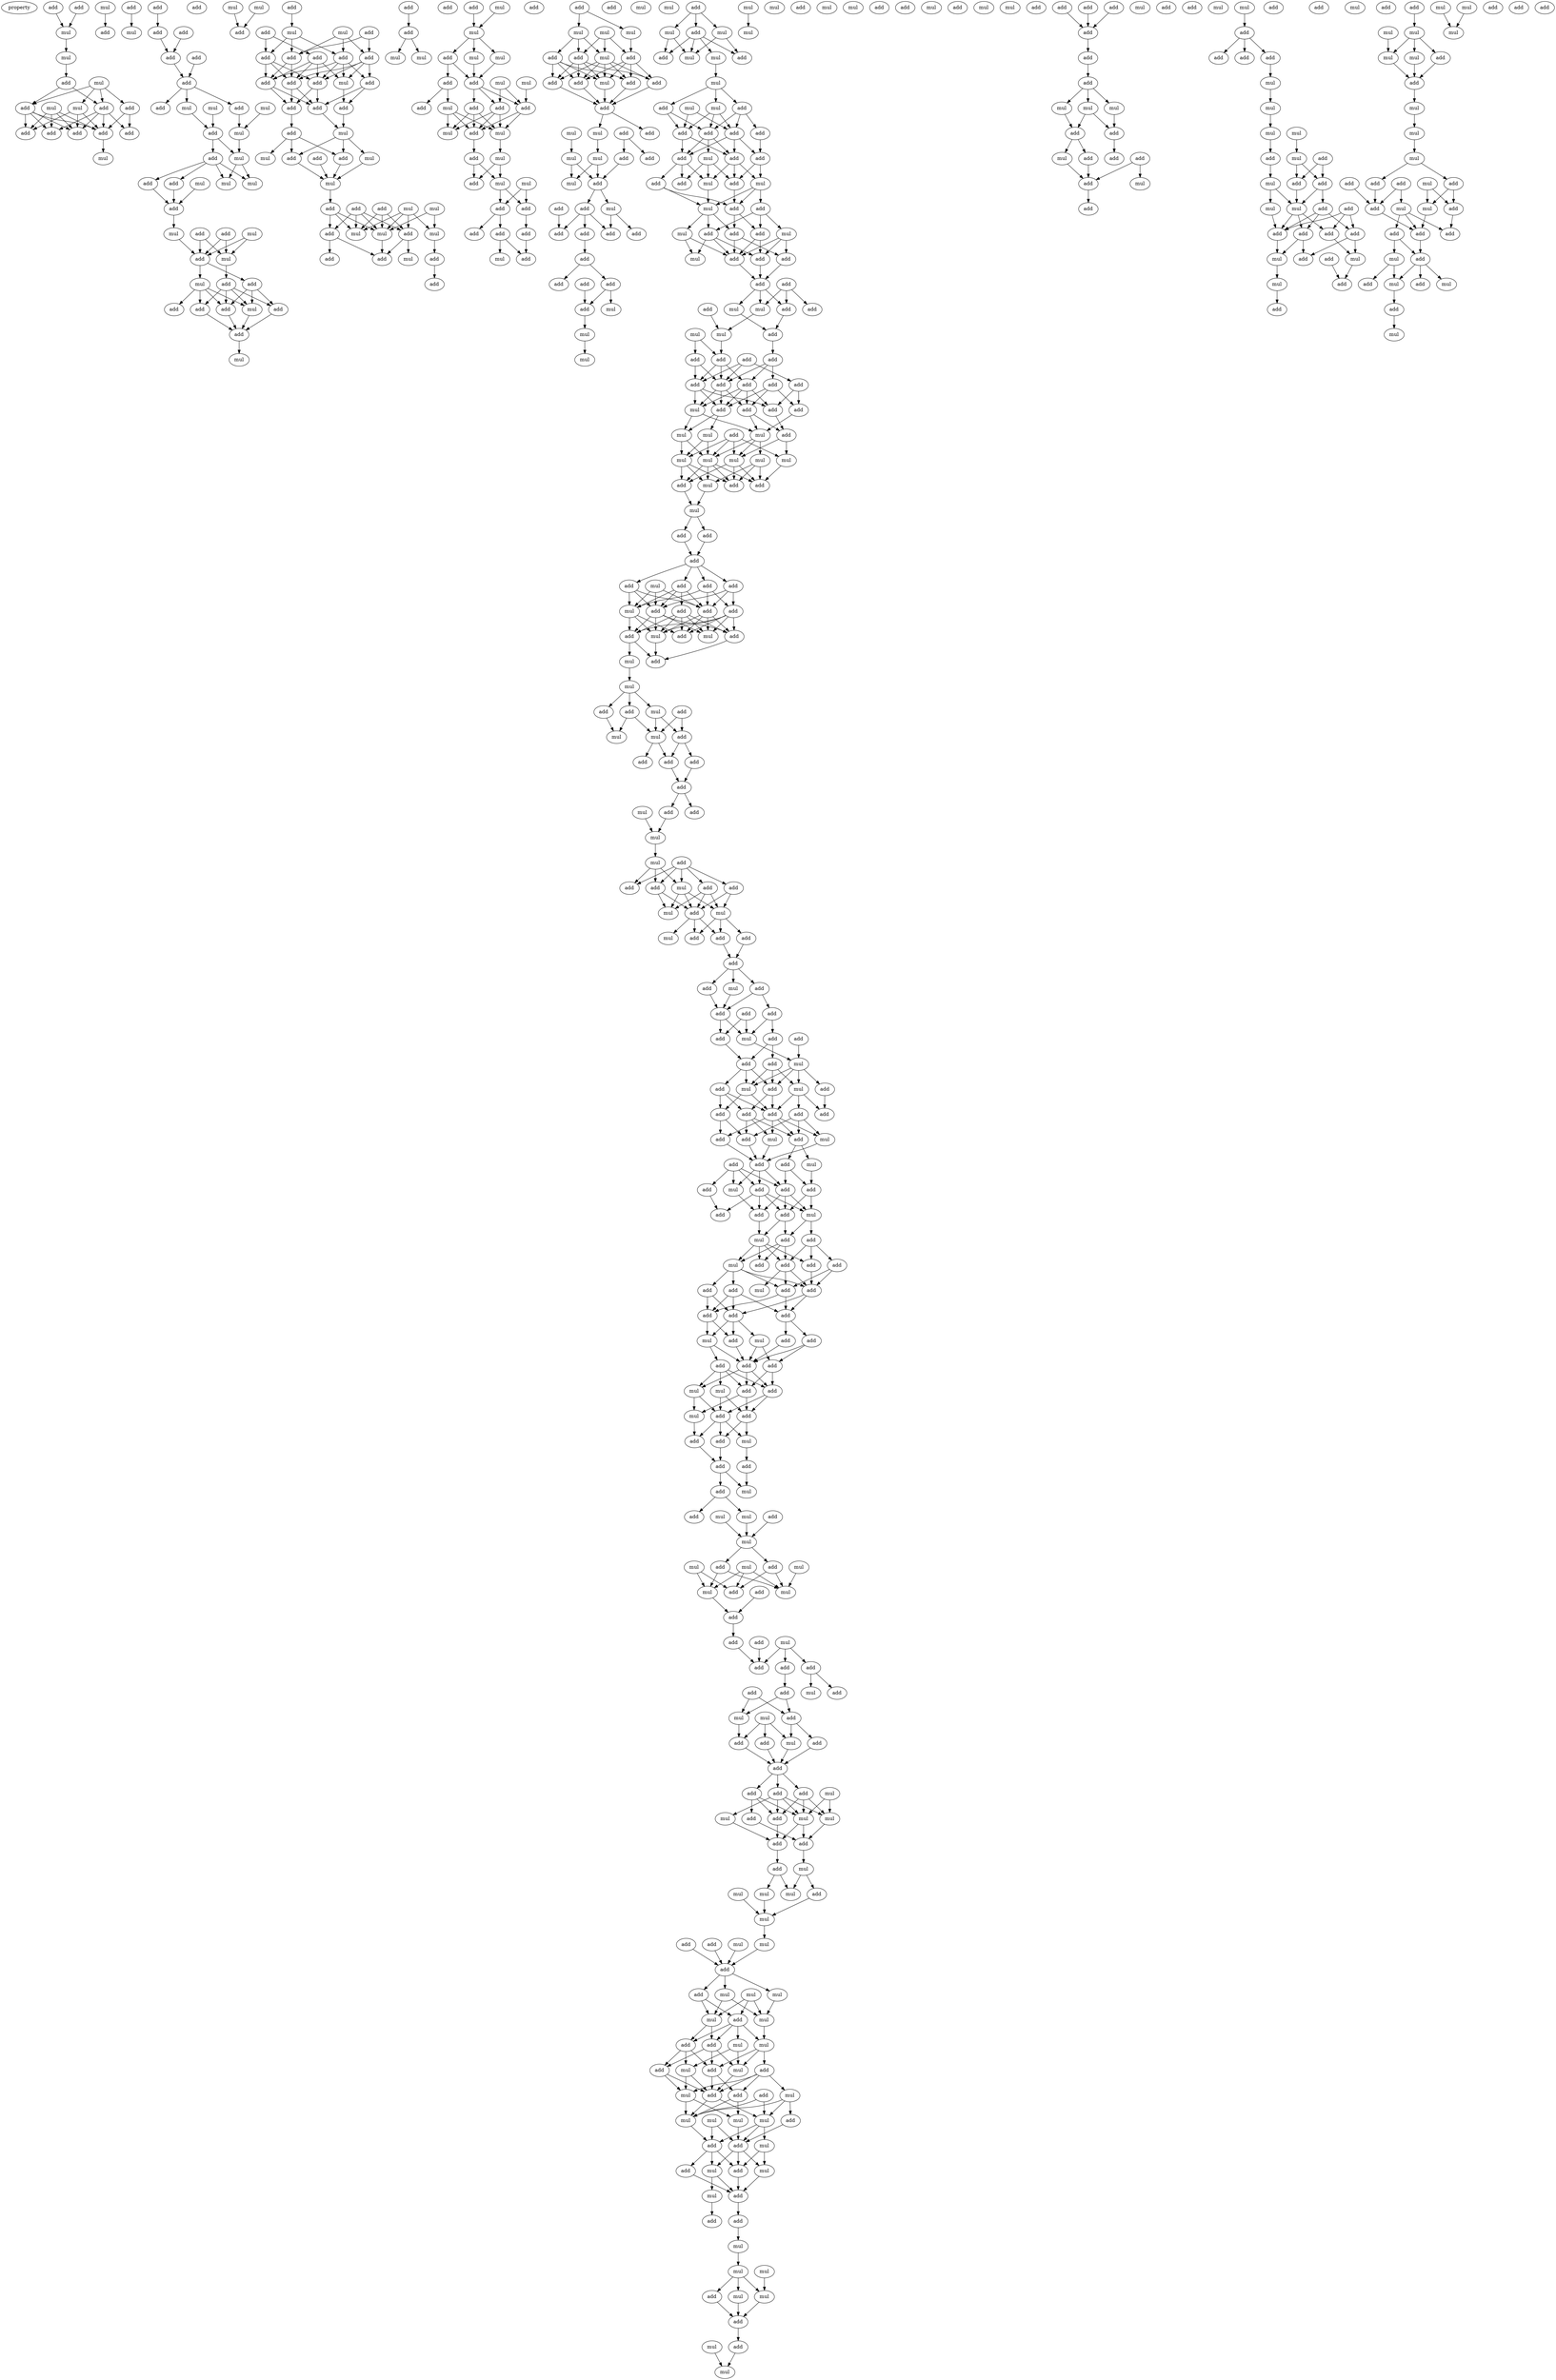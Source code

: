 digraph {
    node [fontcolor=black]
    property [mul=2,lf=1.2]
    0 [ label = add ];
    1 [ label = add ];
    2 [ label = mul ];
    3 [ label = mul ];
    4 [ label = add ];
    5 [ label = mul ];
    6 [ label = add ];
    7 [ label = add ];
    8 [ label = add ];
    9 [ label = mul ];
    10 [ label = mul ];
    11 [ label = add ];
    12 [ label = add ];
    13 [ label = add ];
    14 [ label = add ];
    15 [ label = add ];
    16 [ label = mul ];
    17 [ label = mul ];
    18 [ label = add ];
    19 [ label = add ];
    20 [ label = add ];
    21 [ label = add ];
    22 [ label = mul ];
    23 [ label = add ];
    24 [ label = add ];
    25 [ label = add ];
    26 [ label = add ];
    27 [ label = add ];
    28 [ label = mul ];
    29 [ label = mul ];
    30 [ label = mul ];
    31 [ label = add ];
    32 [ label = add ];
    33 [ label = add ];
    34 [ label = mul ];
    35 [ label = mul ];
    36 [ label = add ];
    37 [ label = mul ];
    38 [ label = add ];
    39 [ label = mul ];
    40 [ label = mul ];
    41 [ label = add ];
    42 [ label = add ];
    43 [ label = mul ];
    44 [ label = add ];
    45 [ label = add ];
    46 [ label = mul ];
    47 [ label = add ];
    48 [ label = mul ];
    49 [ label = add ];
    50 [ label = add ];
    51 [ label = mul ];
    52 [ label = add ];
    53 [ label = add ];
    54 [ label = add ];
    55 [ label = mul ];
    56 [ label = add ];
    57 [ label = add ];
    58 [ label = mul ];
    59 [ label = mul ];
    60 [ label = mul ];
    61 [ label = add ];
    62 [ label = add ];
    63 [ label = mul ];
    64 [ label = add ];
    65 [ label = add ];
    66 [ label = mul ];
    67 [ label = add ];
    68 [ label = add ];
    69 [ label = add ];
    70 [ label = add ];
    71 [ label = add ];
    72 [ label = add ];
    73 [ label = add ];
    74 [ label = add ];
    75 [ label = add ];
    76 [ label = mul ];
    77 [ label = add ];
    78 [ label = add ];
    79 [ label = add ];
    80 [ label = add ];
    81 [ label = mul ];
    82 [ label = add ];
    83 [ label = add ];
    84 [ label = mul ];
    85 [ label = add ];
    86 [ label = mul ];
    87 [ label = mul ];
    88 [ label = add ];
    89 [ label = add ];
    90 [ label = add ];
    91 [ label = mul ];
    92 [ label = mul ];
    93 [ label = mul ];
    94 [ label = mul ];
    95 [ label = add ];
    96 [ label = mul ];
    97 [ label = add ];
    98 [ label = add ];
    99 [ label = mul ];
    100 [ label = add ];
    101 [ label = add ];
    102 [ label = add ];
    103 [ label = add ];
    104 [ label = add ];
    105 [ label = add ];
    106 [ label = add ];
    107 [ label = mul ];
    108 [ label = mul ];
    109 [ label = mul ];
    110 [ label = mul ];
    111 [ label = add ];
    112 [ label = mul ];
    113 [ label = mul ];
    114 [ label = mul ];
    115 [ label = add ];
    116 [ label = mul ];
    117 [ label = add ];
    118 [ label = add ];
    119 [ label = add ];
    120 [ label = add ];
    121 [ label = mul ];
    122 [ label = add ];
    123 [ label = mul ];
    124 [ label = mul ];
    125 [ label = add ];
    126 [ label = mul ];
    127 [ label = add ];
    128 [ label = add ];
    129 [ label = mul ];
    130 [ label = mul ];
    131 [ label = add ];
    132 [ label = add ];
    133 [ label = add ];
    134 [ label = add ];
    135 [ label = add ];
    136 [ label = mul ];
    137 [ label = add ];
    138 [ label = add ];
    139 [ label = add ];
    140 [ label = mul ];
    141 [ label = mul ];
    142 [ label = mul ];
    143 [ label = add ];
    144 [ label = add ];
    145 [ label = mul ];
    146 [ label = add ];
    147 [ label = add ];
    148 [ label = add ];
    149 [ label = add ];
    150 [ label = add ];
    151 [ label = mul ];
    152 [ label = add ];
    153 [ label = add ];
    154 [ label = add ];
    155 [ label = mul ];
    156 [ label = mul ];
    157 [ label = add ];
    158 [ label = add ];
    159 [ label = mul ];
    160 [ label = add ];
    161 [ label = mul ];
    162 [ label = mul ];
    163 [ label = add ];
    164 [ label = add ];
    165 [ label = mul ];
    166 [ label = add ];
    167 [ label = add ];
    168 [ label = add ];
    169 [ label = add ];
    170 [ label = add ];
    171 [ label = add ];
    172 [ label = add ];
    173 [ label = add ];
    174 [ label = add ];
    175 [ label = mul ];
    176 [ label = mul ];
    177 [ label = add ];
    178 [ label = mul ];
    179 [ label = mul ];
    180 [ label = mul ];
    181 [ label = add ];
    182 [ label = mul ];
    183 [ label = mul ];
    184 [ label = add ];
    185 [ label = mul ];
    186 [ label = mul ];
    187 [ label = mul ];
    188 [ label = add ];
    189 [ label = add ];
    190 [ label = mul ];
    191 [ label = mul ];
    192 [ label = mul ];
    193 [ label = mul ];
    194 [ label = add ];
    195 [ label = add ];
    196 [ label = mul ];
    197 [ label = add ];
    198 [ label = add ];
    199 [ label = add ];
    200 [ label = add ];
    201 [ label = add ];
    202 [ label = mul ];
    203 [ label = add ];
    204 [ label = add ];
    205 [ label = add ];
    206 [ label = add ];
    207 [ label = mul ];
    208 [ label = add ];
    209 [ label = mul ];
    210 [ label = add ];
    211 [ label = add ];
    212 [ label = add ];
    213 [ label = mul ];
    214 [ label = mul ];
    215 [ label = add ];
    216 [ label = add ];
    217 [ label = add ];
    218 [ label = mul ];
    219 [ label = add ];
    220 [ label = add ];
    221 [ label = add ];
    222 [ label = mul ];
    223 [ label = add ];
    224 [ label = add ];
    225 [ label = add ];
    226 [ label = mul ];
    227 [ label = add ];
    228 [ label = mul ];
    229 [ label = add ];
    230 [ label = add ];
    231 [ label = mul ];
    232 [ label = mul ];
    233 [ label = add ];
    234 [ label = add ];
    235 [ label = add ];
    236 [ label = add ];
    237 [ label = add ];
    238 [ label = add ];
    239 [ label = add ];
    240 [ label = add ];
    241 [ label = add ];
    242 [ label = add ];
    243 [ label = mul ];
    244 [ label = add ];
    245 [ label = add ];
    246 [ label = add ];
    247 [ label = add ];
    248 [ label = mul ];
    249 [ label = mul ];
    250 [ label = mul ];
    251 [ label = add ];
    252 [ label = mul ];
    253 [ label = mul ];
    254 [ label = mul ];
    255 [ label = mul ];
    256 [ label = mul ];
    257 [ label = add ];
    258 [ label = add ];
    259 [ label = add ];
    260 [ label = mul ];
    261 [ label = mul ];
    262 [ label = add ];
    263 [ label = add ];
    264 [ label = add ];
    265 [ label = mul ];
    266 [ label = add ];
    267 [ label = add ];
    268 [ label = add ];
    269 [ label = add ];
    270 [ label = add ];
    271 [ label = mul ];
    272 [ label = add ];
    273 [ label = add ];
    274 [ label = add ];
    275 [ label = mul ];
    276 [ label = mul ];
    277 [ label = add ];
    278 [ label = add ];
    279 [ label = add ];
    280 [ label = mul ];
    281 [ label = add ];
    282 [ label = mul ];
    283 [ label = mul ];
    284 [ label = mul ];
    285 [ label = add ];
    286 [ label = add ];
    287 [ label = add ];
    288 [ label = mul ];
    289 [ label = add ];
    290 [ label = mul ];
    291 [ label = add ];
    292 [ label = add ];
    293 [ label = add ];
    294 [ label = add ];
    295 [ label = mul ];
    296 [ label = add ];
    297 [ label = add ];
    298 [ label = mul ];
    299 [ label = add ];
    300 [ label = mul ];
    301 [ label = mul ];
    302 [ label = add ];
    303 [ label = add ];
    304 [ label = add ];
    305 [ label = add ];
    306 [ label = mul ];
    307 [ label = mul ];
    308 [ label = mul ];
    309 [ label = add ];
    310 [ label = add ];
    311 [ label = add ];
    312 [ label = mul ];
    313 [ label = add ];
    314 [ label = add ];
    315 [ label = add ];
    316 [ label = add ];
    317 [ label = add ];
    318 [ label = mul ];
    319 [ label = add ];
    320 [ label = add ];
    321 [ label = add ];
    322 [ label = add ];
    323 [ label = add ];
    324 [ label = add ];
    325 [ label = add ];
    326 [ label = mul ];
    327 [ label = add ];
    328 [ label = add ];
    329 [ label = mul ];
    330 [ label = add ];
    331 [ label = mul ];
    332 [ label = add ];
    333 [ label = add ];
    334 [ label = mul ];
    335 [ label = add ];
    336 [ label = add ];
    337 [ label = add ];
    338 [ label = add ];
    339 [ label = add ];
    340 [ label = add ];
    341 [ label = mul ];
    342 [ label = add ];
    343 [ label = add ];
    344 [ label = mul ];
    345 [ label = add ];
    346 [ label = add ];
    347 [ label = mul ];
    348 [ label = add ];
    349 [ label = add ];
    350 [ label = add ];
    351 [ label = add ];
    352 [ label = mul ];
    353 [ label = add ];
    354 [ label = add ];
    355 [ label = add ];
    356 [ label = mul ];
    357 [ label = add ];
    358 [ label = mul ];
    359 [ label = add ];
    360 [ label = add ];
    361 [ label = add ];
    362 [ label = add ];
    363 [ label = add ];
    364 [ label = mul ];
    365 [ label = add ];
    366 [ label = add ];
    367 [ label = add ];
    368 [ label = mul ];
    369 [ label = add ];
    370 [ label = add ];
    371 [ label = add ];
    372 [ label = add ];
    373 [ label = add ];
    374 [ label = mul ];
    375 [ label = add ];
    376 [ label = add ];
    377 [ label = mul ];
    378 [ label = add ];
    379 [ label = add ];
    380 [ label = add ];
    381 [ label = add ];
    382 [ label = add ];
    383 [ label = add ];
    384 [ label = mul ];
    385 [ label = mul ];
    386 [ label = add ];
    387 [ label = mul ];
    388 [ label = add ];
    389 [ label = mul ];
    390 [ label = add ];
    391 [ label = add ];
    392 [ label = add ];
    393 [ label = add ];
    394 [ label = add ];
    395 [ label = mul ];
    396 [ label = add ];
    397 [ label = mul ];
    398 [ label = add ];
    399 [ label = mul ];
    400 [ label = mul ];
    401 [ label = mul ];
    402 [ label = add ];
    403 [ label = add ];
    404 [ label = mul ];
    405 [ label = mul ];
    406 [ label = mul ];
    407 [ label = add ];
    408 [ label = add ];
    409 [ label = mul ];
    410 [ label = add ];
    411 [ label = add ];
    412 [ label = mul ];
    413 [ label = add ];
    414 [ label = add ];
    415 [ label = add ];
    416 [ label = mul ];
    417 [ label = add ];
    418 [ label = mul ];
    419 [ label = add ];
    420 [ label = add ];
    421 [ label = add ];
    422 [ label = add ];
    423 [ label = mul ];
    424 [ label = mul ];
    425 [ label = add ];
    426 [ label = add ];
    427 [ label = add ];
    428 [ label = mul ];
    429 [ label = add ];
    430 [ label = mul ];
    431 [ label = add ];
    432 [ label = add ];
    433 [ label = add ];
    434 [ label = mul ];
    435 [ label = mul ];
    436 [ label = mul ];
    437 [ label = add ];
    438 [ label = add ];
    439 [ label = add ];
    440 [ label = add ];
    441 [ label = add ];
    442 [ label = add ];
    443 [ label = mul ];
    444 [ label = add ];
    445 [ label = mul ];
    446 [ label = mul ];
    447 [ label = mul ];
    448 [ label = mul ];
    449 [ label = add ];
    450 [ label = add ];
    451 [ label = mul ];
    452 [ label = mul ];
    453 [ label = mul ];
    454 [ label = add ];
    455 [ label = mul ];
    456 [ label = mul ];
    457 [ label = mul ];
    458 [ label = add ];
    459 [ label = mul ];
    460 [ label = add ];
    461 [ label = mul ];
    462 [ label = mul ];
    463 [ label = mul ];
    464 [ label = add ];
    465 [ label = add ];
    466 [ label = add ];
    467 [ label = mul ];
    468 [ label = add ];
    469 [ label = add ];
    470 [ label = mul ];
    471 [ label = add ];
    472 [ label = add ];
    473 [ label = mul ];
    474 [ label = mul ];
    475 [ label = add ];
    476 [ label = mul ];
    477 [ label = mul ];
    478 [ label = mul ];
    479 [ label = mul ];
    480 [ label = add ];
    481 [ label = add ];
    482 [ label = mul ];
    483 [ label = add ];
    484 [ label = mul ];
    485 [ label = add ];
    486 [ label = add ];
    487 [ label = mul ];
    488 [ label = mul ];
    489 [ label = add ];
    490 [ label = add ];
    491 [ label = mul ];
    492 [ label = add ];
    493 [ label = mul ];
    494 [ label = mul ];
    495 [ label = mul ];
    496 [ label = add ];
    497 [ label = mul ];
    498 [ label = mul ];
    499 [ label = add ];
    500 [ label = add ];
    501 [ label = mul ];
    502 [ label = add ];
    503 [ label = add ];
    504 [ label = add ];
    505 [ label = add ];
    506 [ label = mul ];
    507 [ label = mul ];
    508 [ label = add ];
    509 [ label = add ];
    510 [ label = add ];
    511 [ label = add ];
    512 [ label = mul ];
    513 [ label = mul ];
    514 [ label = add ];
    515 [ label = mul ];
    516 [ label = add ];
    517 [ label = add ];
    518 [ label = add ];
    519 [ label = mul ];
    520 [ label = add ];
    521 [ label = add ];
    522 [ label = mul ];
    523 [ label = add ];
    524 [ label = add ];
    525 [ label = mul ];
    526 [ label = mul ];
    527 [ label = add ];
    528 [ label = add ];
    529 [ label = add ];
    530 [ label = add ];
    531 [ label = add ];
    532 [ label = mul ];
    533 [ label = add ];
    534 [ label = mul ];
    535 [ label = mul ];
    536 [ label = mul ];
    537 [ label = add ];
    538 [ label = mul ];
    539 [ label = add ];
    540 [ label = add ];
    541 [ label = mul ];
    542 [ label = add ];
    543 [ label = add ];
    544 [ label = mul ];
    545 [ label = add ];
    546 [ label = mul ];
    547 [ label = add ];
    548 [ label = add ];
    549 [ label = add ];
    550 [ label = add ];
    551 [ label = add ];
    552 [ label = mul ];
    553 [ label = add ];
    554 [ label = mul ];
    555 [ label = mul ];
    556 [ label = add ];
    557 [ label = add ];
    558 [ label = mul ];
    559 [ label = add ];
    560 [ label = add ];
    561 [ label = mul ];
    562 [ label = mul ];
    563 [ label = mul ];
    564 [ label = add ];
    565 [ label = mul ];
    566 [ label = add ];
    567 [ label = mul ];
    568 [ label = mul ];
    569 [ label = mul ];
    570 [ label = add ];
    571 [ label = mul ];
    572 [ label = mul ];
    573 [ label = mul ];
    574 [ label = mul ];
    575 [ label = add ];
    576 [ label = add ];
    577 [ label = add ];
    578 [ label = add ];
    579 [ label = mul ];
    580 [ label = add ];
    581 [ label = add ];
    582 [ label = mul ];
    583 [ label = add ];
    584 [ label = add ];
    585 [ label = add ];
    586 [ label = add ];
    587 [ label = mul ];
    588 [ label = add ];
    589 [ label = add ];
    590 [ label = mul ];
    591 [ label = add ];
    592 [ label = mul ];
    593 [ label = add ];
    594 [ label = add ];
    595 [ label = mul ];
    0 -> 2 [ name = 0 ];
    1 -> 2 [ name = 1 ];
    2 -> 3 [ name = 2 ];
    3 -> 4 [ name = 3 ];
    4 -> 7 [ name = 4 ];
    4 -> 8 [ name = 5 ];
    5 -> 6 [ name = 6 ];
    5 -> 7 [ name = 7 ];
    5 -> 8 [ name = 8 ];
    5 -> 10 [ name = 9 ];
    6 -> 11 [ name = 10 ];
    6 -> 14 [ name = 11 ];
    7 -> 12 [ name = 12 ];
    7 -> 13 [ name = 13 ];
    7 -> 14 [ name = 14 ];
    7 -> 15 [ name = 15 ];
    8 -> 11 [ name = 16 ];
    8 -> 13 [ name = 17 ];
    8 -> 14 [ name = 18 ];
    8 -> 15 [ name = 19 ];
    9 -> 12 [ name = 20 ];
    9 -> 13 [ name = 21 ];
    9 -> 14 [ name = 22 ];
    9 -> 15 [ name = 23 ];
    10 -> 12 [ name = 24 ];
    10 -> 14 [ name = 25 ];
    10 -> 15 [ name = 26 ];
    14 -> 16 [ name = 27 ];
    17 -> 18 [ name = 28 ];
    19 -> 22 [ name = 29 ];
    20 -> 21 [ name = 30 ];
    21 -> 26 [ name = 31 ];
    24 -> 26 [ name = 32 ];
    25 -> 27 [ name = 33 ];
    26 -> 27 [ name = 34 ];
    27 -> 29 [ name = 35 ];
    27 -> 31 [ name = 36 ];
    27 -> 32 [ name = 37 ];
    28 -> 34 [ name = 38 ];
    29 -> 33 [ name = 39 ];
    30 -> 33 [ name = 40 ];
    32 -> 34 [ name = 41 ];
    33 -> 35 [ name = 42 ];
    33 -> 36 [ name = 43 ];
    34 -> 35 [ name = 44 ];
    35 -> 37 [ name = 45 ];
    35 -> 39 [ name = 46 ];
    36 -> 37 [ name = 47 ];
    36 -> 38 [ name = 48 ];
    36 -> 39 [ name = 49 ];
    36 -> 41 [ name = 50 ];
    38 -> 42 [ name = 51 ];
    40 -> 42 [ name = 52 ];
    41 -> 42 [ name = 53 ];
    42 -> 43 [ name = 54 ];
    43 -> 47 [ name = 55 ];
    44 -> 47 [ name = 56 ];
    44 -> 48 [ name = 57 ];
    45 -> 47 [ name = 58 ];
    45 -> 48 [ name = 59 ];
    46 -> 47 [ name = 60 ];
    46 -> 48 [ name = 61 ];
    47 -> 50 [ name = 62 ];
    47 -> 51 [ name = 63 ];
    48 -> 49 [ name = 64 ];
    49 -> 53 [ name = 65 ];
    49 -> 54 [ name = 66 ];
    49 -> 55 [ name = 67 ];
    49 -> 56 [ name = 68 ];
    50 -> 54 [ name = 69 ];
    50 -> 55 [ name = 70 ];
    50 -> 56 [ name = 71 ];
    51 -> 52 [ name = 72 ];
    51 -> 53 [ name = 73 ];
    51 -> 54 [ name = 74 ];
    51 -> 55 [ name = 75 ];
    53 -> 57 [ name = 76 ];
    54 -> 57 [ name = 77 ];
    55 -> 57 [ name = 78 ];
    56 -> 57 [ name = 79 ];
    57 -> 59 [ name = 80 ];
    58 -> 61 [ name = 81 ];
    60 -> 61 [ name = 82 ];
    62 -> 63 [ name = 83 ];
    63 -> 68 [ name = 84 ];
    63 -> 70 [ name = 85 ];
    63 -> 71 [ name = 86 ];
    64 -> 67 [ name = 87 ];
    64 -> 68 [ name = 88 ];
    65 -> 69 [ name = 89 ];
    65 -> 71 [ name = 90 ];
    66 -> 67 [ name = 91 ];
    66 -> 68 [ name = 92 ];
    66 -> 70 [ name = 93 ];
    67 -> 72 [ name = 94 ];
    67 -> 73 [ name = 95 ];
    67 -> 74 [ name = 96 ];
    67 -> 76 [ name = 97 ];
    68 -> 74 [ name = 98 ];
    68 -> 75 [ name = 99 ];
    69 -> 73 [ name = 100 ];
    69 -> 74 [ name = 101 ];
    69 -> 75 [ name = 102 ];
    69 -> 76 [ name = 103 ];
    70 -> 72 [ name = 104 ];
    70 -> 73 [ name = 105 ];
    70 -> 75 [ name = 106 ];
    70 -> 76 [ name = 107 ];
    71 -> 73 [ name = 108 ];
    71 -> 74 [ name = 109 ];
    71 -> 75 [ name = 110 ];
    72 -> 78 [ name = 111 ];
    72 -> 79 [ name = 112 ];
    73 -> 77 [ name = 113 ];
    73 -> 78 [ name = 114 ];
    74 -> 77 [ name = 115 ];
    74 -> 78 [ name = 116 ];
    75 -> 77 [ name = 117 ];
    75 -> 78 [ name = 118 ];
    76 -> 79 [ name = 119 ];
    77 -> 80 [ name = 120 ];
    78 -> 81 [ name = 121 ];
    79 -> 81 [ name = 122 ];
    80 -> 82 [ name = 123 ];
    80 -> 84 [ name = 124 ];
    80 -> 85 [ name = 125 ];
    81 -> 82 [ name = 126 ];
    81 -> 85 [ name = 127 ];
    81 -> 86 [ name = 128 ];
    82 -> 87 [ name = 129 ];
    83 -> 87 [ name = 130 ];
    85 -> 87 [ name = 131 ];
    86 -> 87 [ name = 132 ];
    87 -> 90 [ name = 133 ];
    88 -> 93 [ name = 134 ];
    88 -> 95 [ name = 135 ];
    88 -> 96 [ name = 136 ];
    88 -> 97 [ name = 137 ];
    89 -> 93 [ name = 138 ];
    89 -> 96 [ name = 139 ];
    89 -> 97 [ name = 140 ];
    90 -> 93 [ name = 141 ];
    90 -> 95 [ name = 142 ];
    90 -> 96 [ name = 143 ];
    91 -> 93 [ name = 144 ];
    91 -> 94 [ name = 145 ];
    91 -> 96 [ name = 146 ];
    91 -> 97 [ name = 147 ];
    92 -> 93 [ name = 148 ];
    92 -> 94 [ name = 149 ];
    93 -> 98 [ name = 150 ];
    94 -> 100 [ name = 151 ];
    95 -> 98 [ name = 152 ];
    95 -> 101 [ name = 153 ];
    97 -> 98 [ name = 154 ];
    97 -> 99 [ name = 155 ];
    100 -> 103 [ name = 156 ];
    102 -> 104 [ name = 157 ];
    104 -> 107 [ name = 158 ];
    104 -> 109 [ name = 159 ];
    106 -> 110 [ name = 160 ];
    108 -> 110 [ name = 161 ];
    110 -> 111 [ name = 162 ];
    110 -> 112 [ name = 163 ];
    110 -> 113 [ name = 164 ];
    111 -> 115 [ name = 165 ];
    111 -> 117 [ name = 166 ];
    112 -> 117 [ name = 167 ];
    113 -> 117 [ name = 168 ];
    114 -> 119 [ name = 169 ];
    114 -> 122 [ name = 170 ];
    115 -> 118 [ name = 171 ];
    115 -> 121 [ name = 172 ];
    116 -> 122 [ name = 173 ];
    117 -> 119 [ name = 174 ];
    117 -> 120 [ name = 175 ];
    117 -> 122 [ name = 176 ];
    119 -> 123 [ name = 177 ];
    119 -> 124 [ name = 178 ];
    119 -> 125 [ name = 179 ];
    120 -> 123 [ name = 180 ];
    120 -> 124 [ name = 181 ];
    120 -> 125 [ name = 182 ];
    121 -> 123 [ name = 183 ];
    121 -> 124 [ name = 184 ];
    121 -> 125 [ name = 185 ];
    122 -> 124 [ name = 186 ];
    122 -> 125 [ name = 187 ];
    124 -> 126 [ name = 188 ];
    125 -> 127 [ name = 189 ];
    126 -> 128 [ name = 190 ];
    126 -> 130 [ name = 191 ];
    127 -> 128 [ name = 192 ];
    127 -> 130 [ name = 193 ];
    129 -> 131 [ name = 194 ];
    129 -> 132 [ name = 195 ];
    130 -> 131 [ name = 196 ];
    130 -> 132 [ name = 197 ];
    131 -> 135 [ name = 198 ];
    132 -> 133 [ name = 199 ];
    132 -> 134 [ name = 200 ];
    133 -> 136 [ name = 201 ];
    133 -> 137 [ name = 202 ];
    135 -> 137 [ name = 203 ];
    139 -> 140 [ name = 204 ];
    139 -> 141 [ name = 205 ];
    140 -> 143 [ name = 206 ];
    140 -> 145 [ name = 207 ];
    140 -> 146 [ name = 208 ];
    141 -> 144 [ name = 209 ];
    142 -> 143 [ name = 210 ];
    142 -> 144 [ name = 211 ];
    142 -> 145 [ name = 212 ];
    143 -> 147 [ name = 213 ];
    143 -> 149 [ name = 214 ];
    143 -> 150 [ name = 215 ];
    143 -> 151 [ name = 216 ];
    144 -> 147 [ name = 217 ];
    144 -> 148 [ name = 218 ];
    144 -> 149 [ name = 219 ];
    144 -> 151 [ name = 220 ];
    145 -> 147 [ name = 221 ];
    145 -> 148 [ name = 222 ];
    145 -> 149 [ name = 223 ];
    145 -> 150 [ name = 224 ];
    145 -> 151 [ name = 225 ];
    146 -> 148 [ name = 226 ];
    146 -> 149 [ name = 227 ];
    146 -> 150 [ name = 228 ];
    146 -> 151 [ name = 229 ];
    147 -> 152 [ name = 230 ];
    148 -> 152 [ name = 231 ];
    149 -> 152 [ name = 232 ];
    150 -> 152 [ name = 233 ];
    151 -> 152 [ name = 234 ];
    152 -> 155 [ name = 235 ];
    152 -> 157 [ name = 236 ];
    153 -> 158 [ name = 237 ];
    153 -> 160 [ name = 238 ];
    155 -> 161 [ name = 239 ];
    156 -> 159 [ name = 240 ];
    158 -> 163 [ name = 241 ];
    159 -> 162 [ name = 242 ];
    159 -> 163 [ name = 243 ];
    161 -> 162 [ name = 244 ];
    161 -> 163 [ name = 245 ];
    163 -> 165 [ name = 246 ];
    163 -> 166 [ name = 247 ];
    164 -> 167 [ name = 248 ];
    165 -> 168 [ name = 249 ];
    165 -> 169 [ name = 250 ];
    166 -> 167 [ name = 251 ];
    166 -> 169 [ name = 252 ];
    166 -> 170 [ name = 253 ];
    170 -> 171 [ name = 254 ];
    171 -> 173 [ name = 255 ];
    171 -> 174 [ name = 256 ];
    172 -> 177 [ name = 257 ];
    173 -> 176 [ name = 258 ];
    173 -> 177 [ name = 259 ];
    177 -> 178 [ name = 260 ];
    178 -> 180 [ name = 261 ];
    181 -> 183 [ name = 262 ];
    181 -> 184 [ name = 263 ];
    181 -> 186 [ name = 264 ];
    182 -> 185 [ name = 265 ];
    183 -> 189 [ name = 266 ];
    183 -> 190 [ name = 267 ];
    184 -> 188 [ name = 268 ];
    184 -> 189 [ name = 269 ];
    184 -> 190 [ name = 270 ];
    184 -> 191 [ name = 271 ];
    186 -> 188 [ name = 272 ];
    186 -> 190 [ name = 273 ];
    191 -> 192 [ name = 274 ];
    192 -> 193 [ name = 275 ];
    192 -> 194 [ name = 276 ];
    192 -> 197 [ name = 277 ];
    193 -> 198 [ name = 278 ];
    193 -> 200 [ name = 279 ];
    193 -> 201 [ name = 280 ];
    194 -> 199 [ name = 281 ];
    194 -> 200 [ name = 282 ];
    194 -> 201 [ name = 283 ];
    196 -> 198 [ name = 284 ];
    196 -> 201 [ name = 285 ];
    197 -> 198 [ name = 286 ];
    197 -> 200 [ name = 287 ];
    198 -> 203 [ name = 288 ];
    198 -> 204 [ name = 289 ];
    199 -> 205 [ name = 290 ];
    200 -> 202 [ name = 291 ];
    200 -> 203 [ name = 292 ];
    200 -> 204 [ name = 293 ];
    201 -> 203 [ name = 294 ];
    201 -> 204 [ name = 295 ];
    201 -> 205 [ name = 296 ];
    202 -> 206 [ name = 297 ];
    202 -> 209 [ name = 298 ];
    202 -> 210 [ name = 299 ];
    203 -> 208 [ name = 300 ];
    203 -> 209 [ name = 301 ];
    203 -> 210 [ name = 302 ];
    204 -> 206 [ name = 303 ];
    204 -> 207 [ name = 304 ];
    204 -> 209 [ name = 305 ];
    205 -> 206 [ name = 306 ];
    205 -> 207 [ name = 307 ];
    206 -> 211 [ name = 308 ];
    207 -> 211 [ name = 309 ];
    207 -> 212 [ name = 310 ];
    207 -> 213 [ name = 311 ];
    208 -> 211 [ name = 312 ];
    208 -> 213 [ name = 313 ];
    209 -> 213 [ name = 314 ];
    211 -> 215 [ name = 315 ];
    211 -> 216 [ name = 316 ];
    212 -> 214 [ name = 317 ];
    212 -> 215 [ name = 318 ];
    212 -> 217 [ name = 319 ];
    213 -> 216 [ name = 320 ];
    213 -> 217 [ name = 321 ];
    213 -> 218 [ name = 322 ];
    214 -> 219 [ name = 323 ];
    214 -> 220 [ name = 324 ];
    214 -> 221 [ name = 325 ];
    215 -> 219 [ name = 326 ];
    215 -> 221 [ name = 327 ];
    216 -> 220 [ name = 328 ];
    216 -> 221 [ name = 329 ];
    217 -> 219 [ name = 330 ];
    217 -> 221 [ name = 331 ];
    217 -> 222 [ name = 332 ];
    218 -> 221 [ name = 333 ];
    218 -> 222 [ name = 334 ];
    219 -> 223 [ name = 335 ];
    220 -> 223 [ name = 336 ];
    221 -> 223 [ name = 337 ];
    223 -> 226 [ name = 338 ];
    223 -> 227 [ name = 339 ];
    223 -> 228 [ name = 340 ];
    224 -> 227 [ name = 341 ];
    224 -> 228 [ name = 342 ];
    224 -> 229 [ name = 343 ];
    225 -> 231 [ name = 344 ];
    226 -> 230 [ name = 345 ];
    227 -> 230 [ name = 346 ];
    228 -> 231 [ name = 347 ];
    230 -> 234 [ name = 348 ];
    231 -> 236 [ name = 349 ];
    232 -> 233 [ name = 350 ];
    232 -> 236 [ name = 351 ];
    233 -> 239 [ name = 352 ];
    233 -> 240 [ name = 353 ];
    234 -> 238 [ name = 354 ];
    234 -> 240 [ name = 355 ];
    234 -> 241 [ name = 356 ];
    235 -> 237 [ name = 357 ];
    235 -> 239 [ name = 358 ];
    235 -> 240 [ name = 359 ];
    236 -> 238 [ name = 360 ];
    236 -> 239 [ name = 361 ];
    236 -> 240 [ name = 362 ];
    237 -> 242 [ name = 363 ];
    237 -> 244 [ name = 364 ];
    238 -> 243 [ name = 365 ];
    238 -> 244 [ name = 366 ];
    238 -> 245 [ name = 367 ];
    238 -> 246 [ name = 368 ];
    239 -> 243 [ name = 369 ];
    239 -> 244 [ name = 370 ];
    239 -> 245 [ name = 371 ];
    240 -> 243 [ name = 372 ];
    240 -> 245 [ name = 373 ];
    240 -> 246 [ name = 374 ];
    241 -> 242 [ name = 375 ];
    241 -> 245 [ name = 376 ];
    241 -> 246 [ name = 377 ];
    242 -> 249 [ name = 378 ];
    243 -> 249 [ name = 379 ];
    243 -> 250 [ name = 380 ];
    244 -> 251 [ name = 381 ];
    245 -> 248 [ name = 382 ];
    245 -> 250 [ name = 383 ];
    246 -> 249 [ name = 384 ];
    246 -> 251 [ name = 385 ];
    247 -> 253 [ name = 386 ];
    247 -> 254 [ name = 387 ];
    247 -> 255 [ name = 388 ];
    247 -> 256 [ name = 389 ];
    248 -> 253 [ name = 390 ];
    248 -> 254 [ name = 391 ];
    249 -> 252 [ name = 392 ];
    249 -> 253 [ name = 393 ];
    249 -> 256 [ name = 394 ];
    250 -> 253 [ name = 395 ];
    250 -> 254 [ name = 396 ];
    251 -> 255 [ name = 397 ];
    251 -> 256 [ name = 398 ];
    252 -> 258 [ name = 399 ];
    252 -> 259 [ name = 400 ];
    252 -> 260 [ name = 401 ];
    253 -> 257 [ name = 402 ];
    253 -> 258 [ name = 403 ];
    253 -> 259 [ name = 404 ];
    253 -> 260 [ name = 405 ];
    254 -> 257 [ name = 406 ];
    254 -> 258 [ name = 407 ];
    254 -> 260 [ name = 408 ];
    255 -> 259 [ name = 409 ];
    256 -> 257 [ name = 410 ];
    256 -> 258 [ name = 411 ];
    256 -> 259 [ name = 412 ];
    257 -> 261 [ name = 413 ];
    260 -> 261 [ name = 414 ];
    261 -> 262 [ name = 415 ];
    261 -> 263 [ name = 416 ];
    262 -> 264 [ name = 417 ];
    263 -> 264 [ name = 418 ];
    264 -> 266 [ name = 419 ];
    264 -> 267 [ name = 420 ];
    264 -> 268 [ name = 421 ];
    264 -> 269 [ name = 422 ];
    265 -> 271 [ name = 423 ];
    265 -> 272 [ name = 424 ];
    265 -> 273 [ name = 425 ];
    266 -> 270 [ name = 426 ];
    266 -> 271 [ name = 427 ];
    266 -> 272 [ name = 428 ];
    266 -> 273 [ name = 429 ];
    267 -> 271 [ name = 430 ];
    267 -> 272 [ name = 431 ];
    267 -> 273 [ name = 432 ];
    268 -> 271 [ name = 433 ];
    268 -> 272 [ name = 434 ];
    268 -> 274 [ name = 435 ];
    269 -> 272 [ name = 436 ];
    269 -> 273 [ name = 437 ];
    269 -> 274 [ name = 438 ];
    270 -> 275 [ name = 439 ];
    270 -> 276 [ name = 440 ];
    270 -> 277 [ name = 441 ];
    270 -> 278 [ name = 442 ];
    270 -> 279 [ name = 443 ];
    271 -> 275 [ name = 444 ];
    271 -> 277 [ name = 445 ];
    271 -> 279 [ name = 446 ];
    272 -> 275 [ name = 447 ];
    272 -> 276 [ name = 448 ];
    272 -> 277 [ name = 449 ];
    272 -> 278 [ name = 450 ];
    273 -> 275 [ name = 451 ];
    273 -> 276 [ name = 452 ];
    273 -> 278 [ name = 453 ];
    273 -> 279 [ name = 454 ];
    274 -> 275 [ name = 455 ];
    274 -> 276 [ name = 456 ];
    274 -> 277 [ name = 457 ];
    274 -> 278 [ name = 458 ];
    274 -> 279 [ name = 459 ];
    275 -> 281 [ name = 460 ];
    278 -> 281 [ name = 461 ];
    279 -> 280 [ name = 462 ];
    279 -> 281 [ name = 463 ];
    280 -> 282 [ name = 464 ];
    282 -> 284 [ name = 465 ];
    282 -> 285 [ name = 466 ];
    282 -> 287 [ name = 467 ];
    284 -> 288 [ name = 468 ];
    284 -> 289 [ name = 469 ];
    285 -> 290 [ name = 470 ];
    286 -> 288 [ name = 471 ];
    286 -> 289 [ name = 472 ];
    287 -> 288 [ name = 473 ];
    287 -> 290 [ name = 474 ];
    288 -> 292 [ name = 475 ];
    288 -> 293 [ name = 476 ];
    289 -> 291 [ name = 477 ];
    289 -> 292 [ name = 478 ];
    291 -> 294 [ name = 479 ];
    292 -> 294 [ name = 480 ];
    294 -> 296 [ name = 481 ];
    294 -> 297 [ name = 482 ];
    295 -> 298 [ name = 483 ];
    297 -> 298 [ name = 484 ];
    298 -> 301 [ name = 485 ];
    299 -> 302 [ name = 486 ];
    299 -> 303 [ name = 487 ];
    299 -> 304 [ name = 488 ];
    299 -> 305 [ name = 489 ];
    299 -> 306 [ name = 490 ];
    301 -> 303 [ name = 491 ];
    301 -> 305 [ name = 492 ];
    301 -> 306 [ name = 493 ];
    302 -> 307 [ name = 494 ];
    302 -> 308 [ name = 495 ];
    302 -> 309 [ name = 496 ];
    304 -> 308 [ name = 497 ];
    304 -> 309 [ name = 498 ];
    305 -> 307 [ name = 499 ];
    305 -> 309 [ name = 500 ];
    306 -> 307 [ name = 501 ];
    306 -> 308 [ name = 502 ];
    306 -> 309 [ name = 503 ];
    308 -> 310 [ name = 504 ];
    308 -> 311 [ name = 505 ];
    308 -> 313 [ name = 506 ];
    309 -> 310 [ name = 507 ];
    309 -> 311 [ name = 508 ];
    309 -> 312 [ name = 509 ];
    311 -> 314 [ name = 510 ];
    313 -> 314 [ name = 511 ];
    314 -> 316 [ name = 512 ];
    314 -> 317 [ name = 513 ];
    314 -> 318 [ name = 514 ];
    316 -> 320 [ name = 515 ];
    316 -> 321 [ name = 516 ];
    317 -> 320 [ name = 517 ];
    318 -> 320 [ name = 518 ];
    320 -> 323 [ name = 519 ];
    320 -> 326 [ name = 520 ];
    321 -> 324 [ name = 521 ];
    321 -> 326 [ name = 522 ];
    322 -> 323 [ name = 523 ];
    322 -> 326 [ name = 524 ];
    323 -> 327 [ name = 525 ];
    324 -> 327 [ name = 526 ];
    324 -> 328 [ name = 527 ];
    325 -> 329 [ name = 528 ];
    326 -> 329 [ name = 529 ];
    327 -> 331 [ name = 530 ];
    327 -> 332 [ name = 531 ];
    327 -> 333 [ name = 532 ];
    328 -> 331 [ name = 533 ];
    328 -> 332 [ name = 534 ];
    328 -> 334 [ name = 535 ];
    329 -> 330 [ name = 536 ];
    329 -> 331 [ name = 537 ];
    329 -> 332 [ name = 538 ];
    329 -> 334 [ name = 539 ];
    330 -> 339 [ name = 540 ];
    331 -> 335 [ name = 541 ];
    331 -> 336 [ name = 542 ];
    332 -> 335 [ name = 543 ];
    332 -> 338 [ name = 544 ];
    333 -> 335 [ name = 545 ];
    333 -> 336 [ name = 546 ];
    333 -> 338 [ name = 547 ];
    334 -> 335 [ name = 548 ];
    334 -> 337 [ name = 549 ];
    334 -> 339 [ name = 550 ];
    335 -> 340 [ name = 551 ];
    335 -> 341 [ name = 552 ];
    335 -> 343 [ name = 553 ];
    335 -> 344 [ name = 554 ];
    336 -> 342 [ name = 555 ];
    336 -> 343 [ name = 556 ];
    337 -> 340 [ name = 557 ];
    337 -> 342 [ name = 558 ];
    337 -> 344 [ name = 559 ];
    338 -> 340 [ name = 560 ];
    338 -> 341 [ name = 561 ];
    338 -> 342 [ name = 562 ];
    340 -> 347 [ name = 563 ];
    340 -> 348 [ name = 564 ];
    341 -> 346 [ name = 565 ];
    342 -> 346 [ name = 566 ];
    343 -> 346 [ name = 567 ];
    344 -> 346 [ name = 568 ];
    345 -> 350 [ name = 569 ];
    345 -> 351 [ name = 570 ];
    345 -> 352 [ name = 571 ];
    345 -> 353 [ name = 572 ];
    346 -> 351 [ name = 573 ];
    346 -> 352 [ name = 574 ];
    346 -> 353 [ name = 575 ];
    347 -> 349 [ name = 576 ];
    348 -> 349 [ name = 577 ];
    348 -> 351 [ name = 578 ];
    349 -> 355 [ name = 579 ];
    349 -> 356 [ name = 580 ];
    350 -> 354 [ name = 581 ];
    351 -> 355 [ name = 582 ];
    351 -> 356 [ name = 583 ];
    351 -> 357 [ name = 584 ];
    352 -> 357 [ name = 585 ];
    353 -> 354 [ name = 586 ];
    353 -> 355 [ name = 587 ];
    353 -> 356 [ name = 588 ];
    353 -> 357 [ name = 589 ];
    355 -> 358 [ name = 590 ];
    355 -> 359 [ name = 591 ];
    356 -> 359 [ name = 592 ];
    356 -> 360 [ name = 593 ];
    357 -> 358 [ name = 594 ];
    358 -> 361 [ name = 595 ];
    358 -> 363 [ name = 596 ];
    358 -> 364 [ name = 597 ];
    358 -> 365 [ name = 598 ];
    359 -> 361 [ name = 599 ];
    359 -> 364 [ name = 600 ];
    359 -> 365 [ name = 601 ];
    360 -> 361 [ name = 602 ];
    360 -> 362 [ name = 603 ];
    360 -> 363 [ name = 604 ];
    361 -> 367 [ name = 605 ];
    361 -> 368 [ name = 606 ];
    361 -> 369 [ name = 607 ];
    362 -> 367 [ name = 608 ];
    362 -> 369 [ name = 609 ];
    363 -> 369 [ name = 610 ];
    364 -> 366 [ name = 611 ];
    364 -> 367 [ name = 612 ];
    364 -> 369 [ name = 613 ];
    364 -> 370 [ name = 614 ];
    366 -> 371 [ name = 615 ];
    366 -> 372 [ name = 616 ];
    367 -> 372 [ name = 617 ];
    367 -> 373 [ name = 618 ];
    369 -> 371 [ name = 619 ];
    369 -> 373 [ name = 620 ];
    370 -> 371 [ name = 621 ];
    370 -> 372 [ name = 622 ];
    370 -> 373 [ name = 623 ];
    371 -> 374 [ name = 624 ];
    371 -> 377 [ name = 625 ];
    371 -> 378 [ name = 626 ];
    372 -> 377 [ name = 627 ];
    372 -> 378 [ name = 628 ];
    373 -> 375 [ name = 629 ];
    373 -> 376 [ name = 630 ];
    374 -> 380 [ name = 631 ];
    374 -> 381 [ name = 632 ];
    375 -> 380 [ name = 633 ];
    376 -> 380 [ name = 634 ];
    376 -> 381 [ name = 635 ];
    377 -> 379 [ name = 636 ];
    377 -> 380 [ name = 637 ];
    378 -> 380 [ name = 638 ];
    379 -> 382 [ name = 639 ];
    379 -> 383 [ name = 640 ];
    379 -> 384 [ name = 641 ];
    379 -> 385 [ name = 642 ];
    380 -> 382 [ name = 643 ];
    380 -> 383 [ name = 644 ];
    380 -> 385 [ name = 645 ];
    381 -> 382 [ name = 646 ];
    381 -> 383 [ name = 647 ];
    382 -> 386 [ name = 648 ];
    382 -> 387 [ name = 649 ];
    383 -> 386 [ name = 650 ];
    383 -> 388 [ name = 651 ];
    384 -> 386 [ name = 652 ];
    384 -> 388 [ name = 653 ];
    385 -> 387 [ name = 654 ];
    385 -> 388 [ name = 655 ];
    386 -> 389 [ name = 656 ];
    386 -> 391 [ name = 657 ];
    387 -> 390 [ name = 658 ];
    388 -> 389 [ name = 659 ];
    388 -> 390 [ name = 660 ];
    388 -> 391 [ name = 661 ];
    389 -> 393 [ name = 662 ];
    390 -> 392 [ name = 663 ];
    391 -> 392 [ name = 664 ];
    392 -> 394 [ name = 665 ];
    392 -> 395 [ name = 666 ];
    393 -> 395 [ name = 667 ];
    394 -> 398 [ name = 668 ];
    394 -> 399 [ name = 669 ];
    396 -> 400 [ name = 670 ];
    397 -> 400 [ name = 671 ];
    399 -> 400 [ name = 672 ];
    400 -> 402 [ name = 673 ];
    400 -> 403 [ name = 674 ];
    401 -> 406 [ name = 675 ];
    401 -> 408 [ name = 676 ];
    402 -> 408 [ name = 677 ];
    402 -> 409 [ name = 678 ];
    403 -> 406 [ name = 679 ];
    403 -> 409 [ name = 680 ];
    404 -> 406 [ name = 681 ];
    404 -> 408 [ name = 682 ];
    404 -> 409 [ name = 683 ];
    405 -> 409 [ name = 684 ];
    406 -> 410 [ name = 685 ];
    407 -> 410 [ name = 686 ];
    410 -> 411 [ name = 687 ];
    411 -> 415 [ name = 688 ];
    412 -> 414 [ name = 689 ];
    412 -> 415 [ name = 690 ];
    412 -> 417 [ name = 691 ];
    413 -> 415 [ name = 692 ];
    414 -> 421 [ name = 693 ];
    417 -> 418 [ name = 694 ];
    417 -> 419 [ name = 695 ];
    420 -> 422 [ name = 696 ];
    420 -> 423 [ name = 697 ];
    421 -> 422 [ name = 698 ];
    421 -> 423 [ name = 699 ];
    422 -> 427 [ name = 700 ];
    422 -> 428 [ name = 701 ];
    423 -> 425 [ name = 702 ];
    424 -> 425 [ name = 703 ];
    424 -> 426 [ name = 704 ];
    424 -> 428 [ name = 705 ];
    425 -> 429 [ name = 706 ];
    426 -> 429 [ name = 707 ];
    427 -> 429 [ name = 708 ];
    428 -> 429 [ name = 709 ];
    429 -> 431 [ name = 710 ];
    429 -> 432 [ name = 711 ];
    429 -> 433 [ name = 712 ];
    430 -> 435 [ name = 713 ];
    430 -> 436 [ name = 714 ];
    431 -> 434 [ name = 715 ];
    431 -> 435 [ name = 716 ];
    431 -> 436 [ name = 717 ];
    431 -> 438 [ name = 718 ];
    432 -> 435 [ name = 719 ];
    432 -> 436 [ name = 720 ];
    432 -> 438 [ name = 721 ];
    433 -> 435 [ name = 722 ];
    433 -> 437 [ name = 723 ];
    433 -> 438 [ name = 724 ];
    434 -> 439 [ name = 725 ];
    435 -> 439 [ name = 726 ];
    435 -> 440 [ name = 727 ];
    436 -> 440 [ name = 728 ];
    437 -> 440 [ name = 729 ];
    438 -> 439 [ name = 730 ];
    439 -> 442 [ name = 731 ];
    440 -> 443 [ name = 732 ];
    442 -> 446 [ name = 733 ];
    442 -> 447 [ name = 734 ];
    443 -> 444 [ name = 735 ];
    443 -> 446 [ name = 736 ];
    444 -> 448 [ name = 737 ];
    445 -> 448 [ name = 738 ];
    447 -> 448 [ name = 739 ];
    448 -> 453 [ name = 740 ];
    449 -> 454 [ name = 741 ];
    450 -> 454 [ name = 742 ];
    452 -> 454 [ name = 743 ];
    453 -> 454 [ name = 744 ];
    454 -> 456 [ name = 745 ];
    454 -> 457 [ name = 746 ];
    454 -> 458 [ name = 747 ];
    455 -> 459 [ name = 748 ];
    455 -> 460 [ name = 749 ];
    455 -> 461 [ name = 750 ];
    456 -> 459 [ name = 751 ];
    456 -> 461 [ name = 752 ];
    457 -> 459 [ name = 753 ];
    458 -> 460 [ name = 754 ];
    458 -> 461 [ name = 755 ];
    459 -> 463 [ name = 756 ];
    460 -> 462 [ name = 757 ];
    460 -> 463 [ name = 758 ];
    460 -> 464 [ name = 759 ];
    460 -> 465 [ name = 760 ];
    461 -> 464 [ name = 761 ];
    461 -> 465 [ name = 762 ];
    462 -> 467 [ name = 763 ];
    462 -> 470 [ name = 764 ];
    463 -> 468 [ name = 765 ];
    463 -> 469 [ name = 766 ];
    463 -> 470 [ name = 767 ];
    464 -> 466 [ name = 768 ];
    464 -> 468 [ name = 769 ];
    464 -> 470 [ name = 770 ];
    465 -> 466 [ name = 771 ];
    465 -> 467 [ name = 772 ];
    465 -> 468 [ name = 773 ];
    466 -> 471 [ name = 774 ];
    466 -> 473 [ name = 775 ];
    467 -> 471 [ name = 776 ];
    467 -> 473 [ name = 777 ];
    468 -> 471 [ name = 778 ];
    468 -> 475 [ name = 779 ];
    469 -> 471 [ name = 780 ];
    469 -> 473 [ name = 781 ];
    469 -> 474 [ name = 782 ];
    469 -> 475 [ name = 783 ];
    470 -> 471 [ name = 784 ];
    471 -> 477 [ name = 785 ];
    471 -> 478 [ name = 786 ];
    472 -> 477 [ name = 787 ];
    472 -> 478 [ name = 788 ];
    473 -> 476 [ name = 789 ];
    473 -> 478 [ name = 790 ];
    474 -> 477 [ name = 791 ];
    474 -> 478 [ name = 792 ];
    474 -> 480 [ name = 793 ];
    475 -> 476 [ name = 794 ];
    475 -> 478 [ name = 795 ];
    476 -> 483 [ name = 796 ];
    477 -> 481 [ name = 797 ];
    477 -> 482 [ name = 798 ];
    477 -> 483 [ name = 799 ];
    478 -> 481 [ name = 800 ];
    479 -> 481 [ name = 801 ];
    479 -> 483 [ name = 802 ];
    480 -> 483 [ name = 803 ];
    481 -> 485 [ name = 804 ];
    481 -> 486 [ name = 805 ];
    481 -> 487 [ name = 806 ];
    482 -> 484 [ name = 807 ];
    482 -> 486 [ name = 808 ];
    483 -> 484 [ name = 809 ];
    483 -> 486 [ name = 810 ];
    483 -> 487 [ name = 811 ];
    484 -> 489 [ name = 812 ];
    485 -> 489 [ name = 813 ];
    486 -> 489 [ name = 814 ];
    487 -> 488 [ name = 815 ];
    487 -> 489 [ name = 816 ];
    488 -> 490 [ name = 817 ];
    489 -> 492 [ name = 818 ];
    492 -> 493 [ name = 819 ];
    493 -> 495 [ name = 820 ];
    494 -> 498 [ name = 821 ];
    495 -> 496 [ name = 822 ];
    495 -> 497 [ name = 823 ];
    495 -> 498 [ name = 824 ];
    496 -> 500 [ name = 825 ];
    497 -> 500 [ name = 826 ];
    498 -> 500 [ name = 827 ];
    500 -> 502 [ name = 828 ];
    501 -> 507 [ name = 829 ];
    502 -> 507 [ name = 830 ];
    503 -> 508 [ name = 831 ];
    504 -> 508 [ name = 832 ];
    505 -> 508 [ name = 833 ];
    508 -> 509 [ name = 834 ];
    509 -> 511 [ name = 835 ];
    511 -> 512 [ name = 836 ];
    511 -> 513 [ name = 837 ];
    511 -> 515 [ name = 838 ];
    512 -> 516 [ name = 839 ];
    513 -> 517 [ name = 840 ];
    515 -> 516 [ name = 841 ];
    515 -> 517 [ name = 842 ];
    516 -> 519 [ name = 843 ];
    516 -> 520 [ name = 844 ];
    517 -> 521 [ name = 845 ];
    518 -> 522 [ name = 846 ];
    518 -> 523 [ name = 847 ];
    519 -> 523 [ name = 848 ];
    520 -> 523 [ name = 849 ];
    523 -> 524 [ name = 850 ];
    526 -> 527 [ name = 851 ];
    527 -> 529 [ name = 852 ];
    527 -> 530 [ name = 853 ];
    527 -> 531 [ name = 854 ];
    531 -> 532 [ name = 855 ];
    532 -> 534 [ name = 856 ];
    534 -> 535 [ name = 857 ];
    535 -> 539 [ name = 858 ];
    536 -> 538 [ name = 859 ];
    537 -> 540 [ name = 860 ];
    537 -> 542 [ name = 861 ];
    538 -> 540 [ name = 862 ];
    538 -> 542 [ name = 863 ];
    539 -> 541 [ name = 864 ];
    540 -> 546 [ name = 865 ];
    541 -> 544 [ name = 866 ];
    541 -> 546 [ name = 867 ];
    542 -> 545 [ name = 868 ];
    542 -> 546 [ name = 869 ];
    543 -> 547 [ name = 870 ];
    543 -> 548 [ name = 871 ];
    543 -> 549 [ name = 872 ];
    544 -> 547 [ name = 873 ];
    545 -> 547 [ name = 874 ];
    545 -> 549 [ name = 875 ];
    545 -> 550 [ name = 876 ];
    546 -> 547 [ name = 877 ];
    546 -> 548 [ name = 878 ];
    546 -> 550 [ name = 879 ];
    547 -> 552 [ name = 880 ];
    548 -> 554 [ name = 881 ];
    549 -> 553 [ name = 882 ];
    549 -> 554 [ name = 883 ];
    550 -> 552 [ name = 884 ];
    550 -> 553 [ name = 885 ];
    551 -> 556 [ name = 886 ];
    552 -> 555 [ name = 887 ];
    554 -> 556 [ name = 888 ];
    555 -> 557 [ name = 889 ];
    560 -> 561 [ name = 890 ];
    561 -> 563 [ name = 891 ];
    561 -> 564 [ name = 892 ];
    561 -> 565 [ name = 893 ];
    562 -> 563 [ name = 894 ];
    563 -> 566 [ name = 895 ];
    564 -> 566 [ name = 896 ];
    565 -> 566 [ name = 897 ];
    566 -> 567 [ name = 898 ];
    567 -> 572 [ name = 899 ];
    568 -> 571 [ name = 900 ];
    569 -> 571 [ name = 901 ];
    572 -> 573 [ name = 902 ];
    573 -> 575 [ name = 903 ];
    573 -> 576 [ name = 904 ];
    574 -> 579 [ name = 905 ];
    574 -> 581 [ name = 906 ];
    575 -> 580 [ name = 907 ];
    576 -> 579 [ name = 908 ];
    576 -> 581 [ name = 909 ];
    577 -> 580 [ name = 910 ];
    577 -> 582 [ name = 911 ];
    578 -> 580 [ name = 912 ];
    579 -> 585 [ name = 913 ];
    580 -> 585 [ name = 914 ];
    581 -> 584 [ name = 915 ];
    582 -> 583 [ name = 916 ];
    582 -> 584 [ name = 917 ];
    582 -> 585 [ name = 918 ];
    583 -> 586 [ name = 919 ];
    583 -> 587 [ name = 920 ];
    585 -> 586 [ name = 921 ];
    586 -> 589 [ name = 922 ];
    586 -> 590 [ name = 923 ];
    586 -> 592 [ name = 924 ];
    587 -> 591 [ name = 925 ];
    587 -> 592 [ name = 926 ];
    592 -> 594 [ name = 927 ];
    594 -> 595 [ name = 928 ];
}
